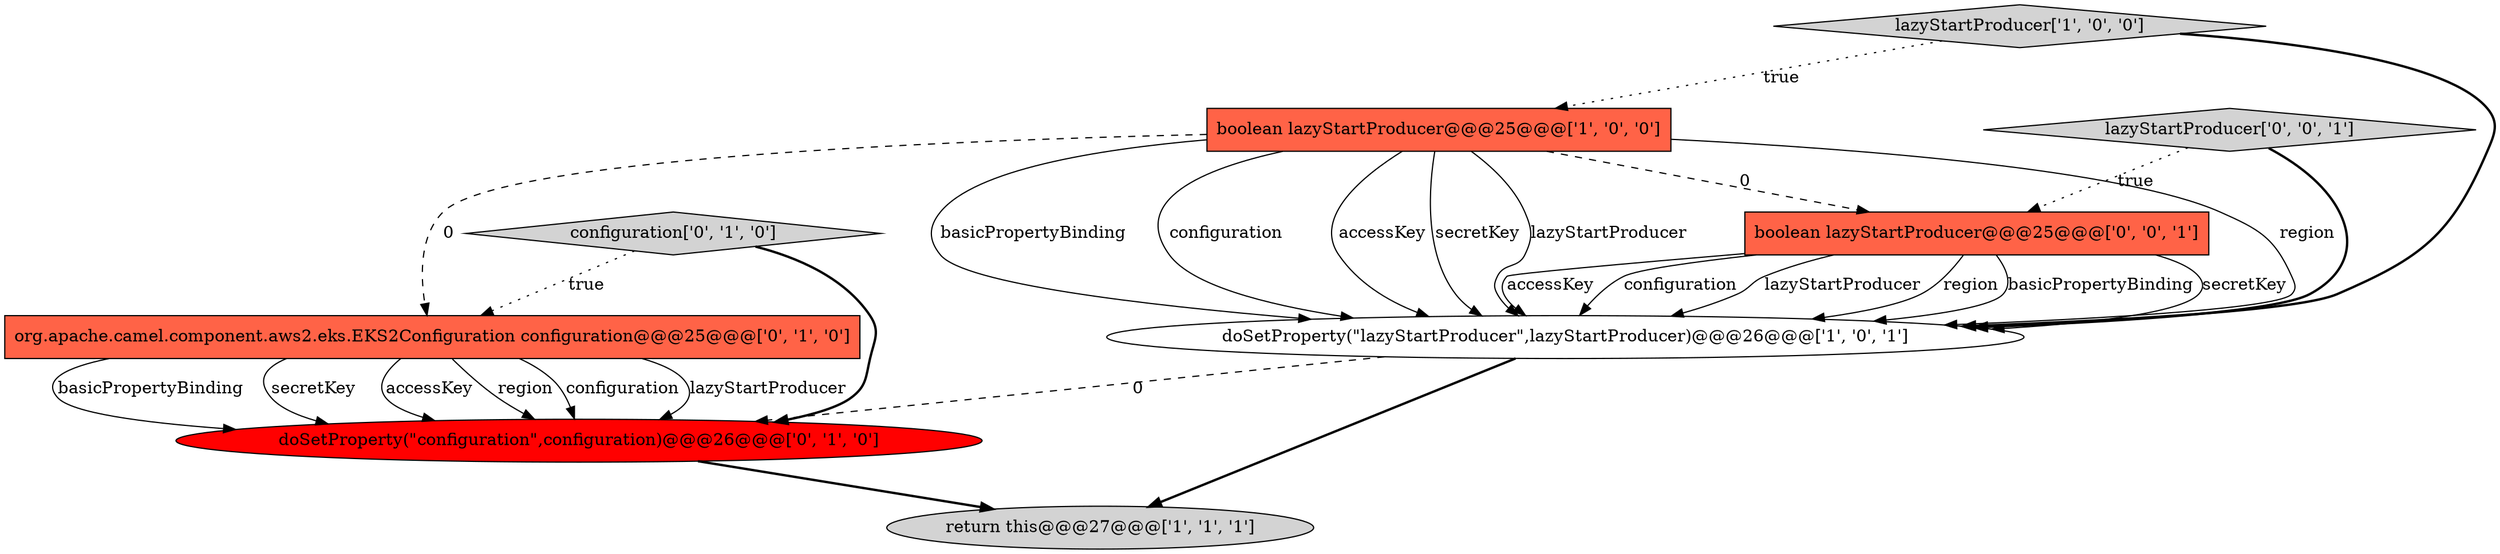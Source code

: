 digraph {
1 [style = filled, label = "return this@@@27@@@['1', '1', '1']", fillcolor = lightgray, shape = ellipse image = "AAA0AAABBB1BBB"];
5 [style = filled, label = "doSetProperty(\"configuration\",configuration)@@@26@@@['0', '1', '0']", fillcolor = red, shape = ellipse image = "AAA1AAABBB2BBB"];
4 [style = filled, label = "configuration['0', '1', '0']", fillcolor = lightgray, shape = diamond image = "AAA0AAABBB2BBB"];
3 [style = filled, label = "lazyStartProducer['1', '0', '0']", fillcolor = lightgray, shape = diamond image = "AAA0AAABBB1BBB"];
7 [style = filled, label = "lazyStartProducer['0', '0', '1']", fillcolor = lightgray, shape = diamond image = "AAA0AAABBB3BBB"];
8 [style = filled, label = "boolean lazyStartProducer@@@25@@@['0', '0', '1']", fillcolor = tomato, shape = box image = "AAA0AAABBB3BBB"];
0 [style = filled, label = "boolean lazyStartProducer@@@25@@@['1', '0', '0']", fillcolor = tomato, shape = box image = "AAA1AAABBB1BBB"];
6 [style = filled, label = "org.apache.camel.component.aws2.eks.EKS2Configuration configuration@@@25@@@['0', '1', '0']", fillcolor = tomato, shape = box image = "AAA1AAABBB2BBB"];
2 [style = filled, label = "doSetProperty(\"lazyStartProducer\",lazyStartProducer)@@@26@@@['1', '0', '1']", fillcolor = white, shape = ellipse image = "AAA0AAABBB1BBB"];
8->2 [style = solid, label="configuration"];
4->6 [style = dotted, label="true"];
6->5 [style = solid, label="region"];
0->2 [style = solid, label="secretKey"];
0->2 [style = solid, label="lazyStartProducer"];
0->2 [style = solid, label="region"];
6->5 [style = solid, label="configuration"];
2->1 [style = bold, label=""];
0->6 [style = dashed, label="0"];
8->2 [style = solid, label="lazyStartProducer"];
6->5 [style = solid, label="lazyStartProducer"];
0->2 [style = solid, label="basicPropertyBinding"];
8->2 [style = solid, label="region"];
6->5 [style = solid, label="basicPropertyBinding"];
5->1 [style = bold, label=""];
2->5 [style = dashed, label="0"];
3->2 [style = bold, label=""];
8->2 [style = solid, label="basicPropertyBinding"];
7->2 [style = bold, label=""];
8->2 [style = solid, label="secretKey"];
3->0 [style = dotted, label="true"];
8->2 [style = solid, label="accessKey"];
0->8 [style = dashed, label="0"];
6->5 [style = solid, label="secretKey"];
7->8 [style = dotted, label="true"];
6->5 [style = solid, label="accessKey"];
0->2 [style = solid, label="configuration"];
4->5 [style = bold, label=""];
0->2 [style = solid, label="accessKey"];
}
